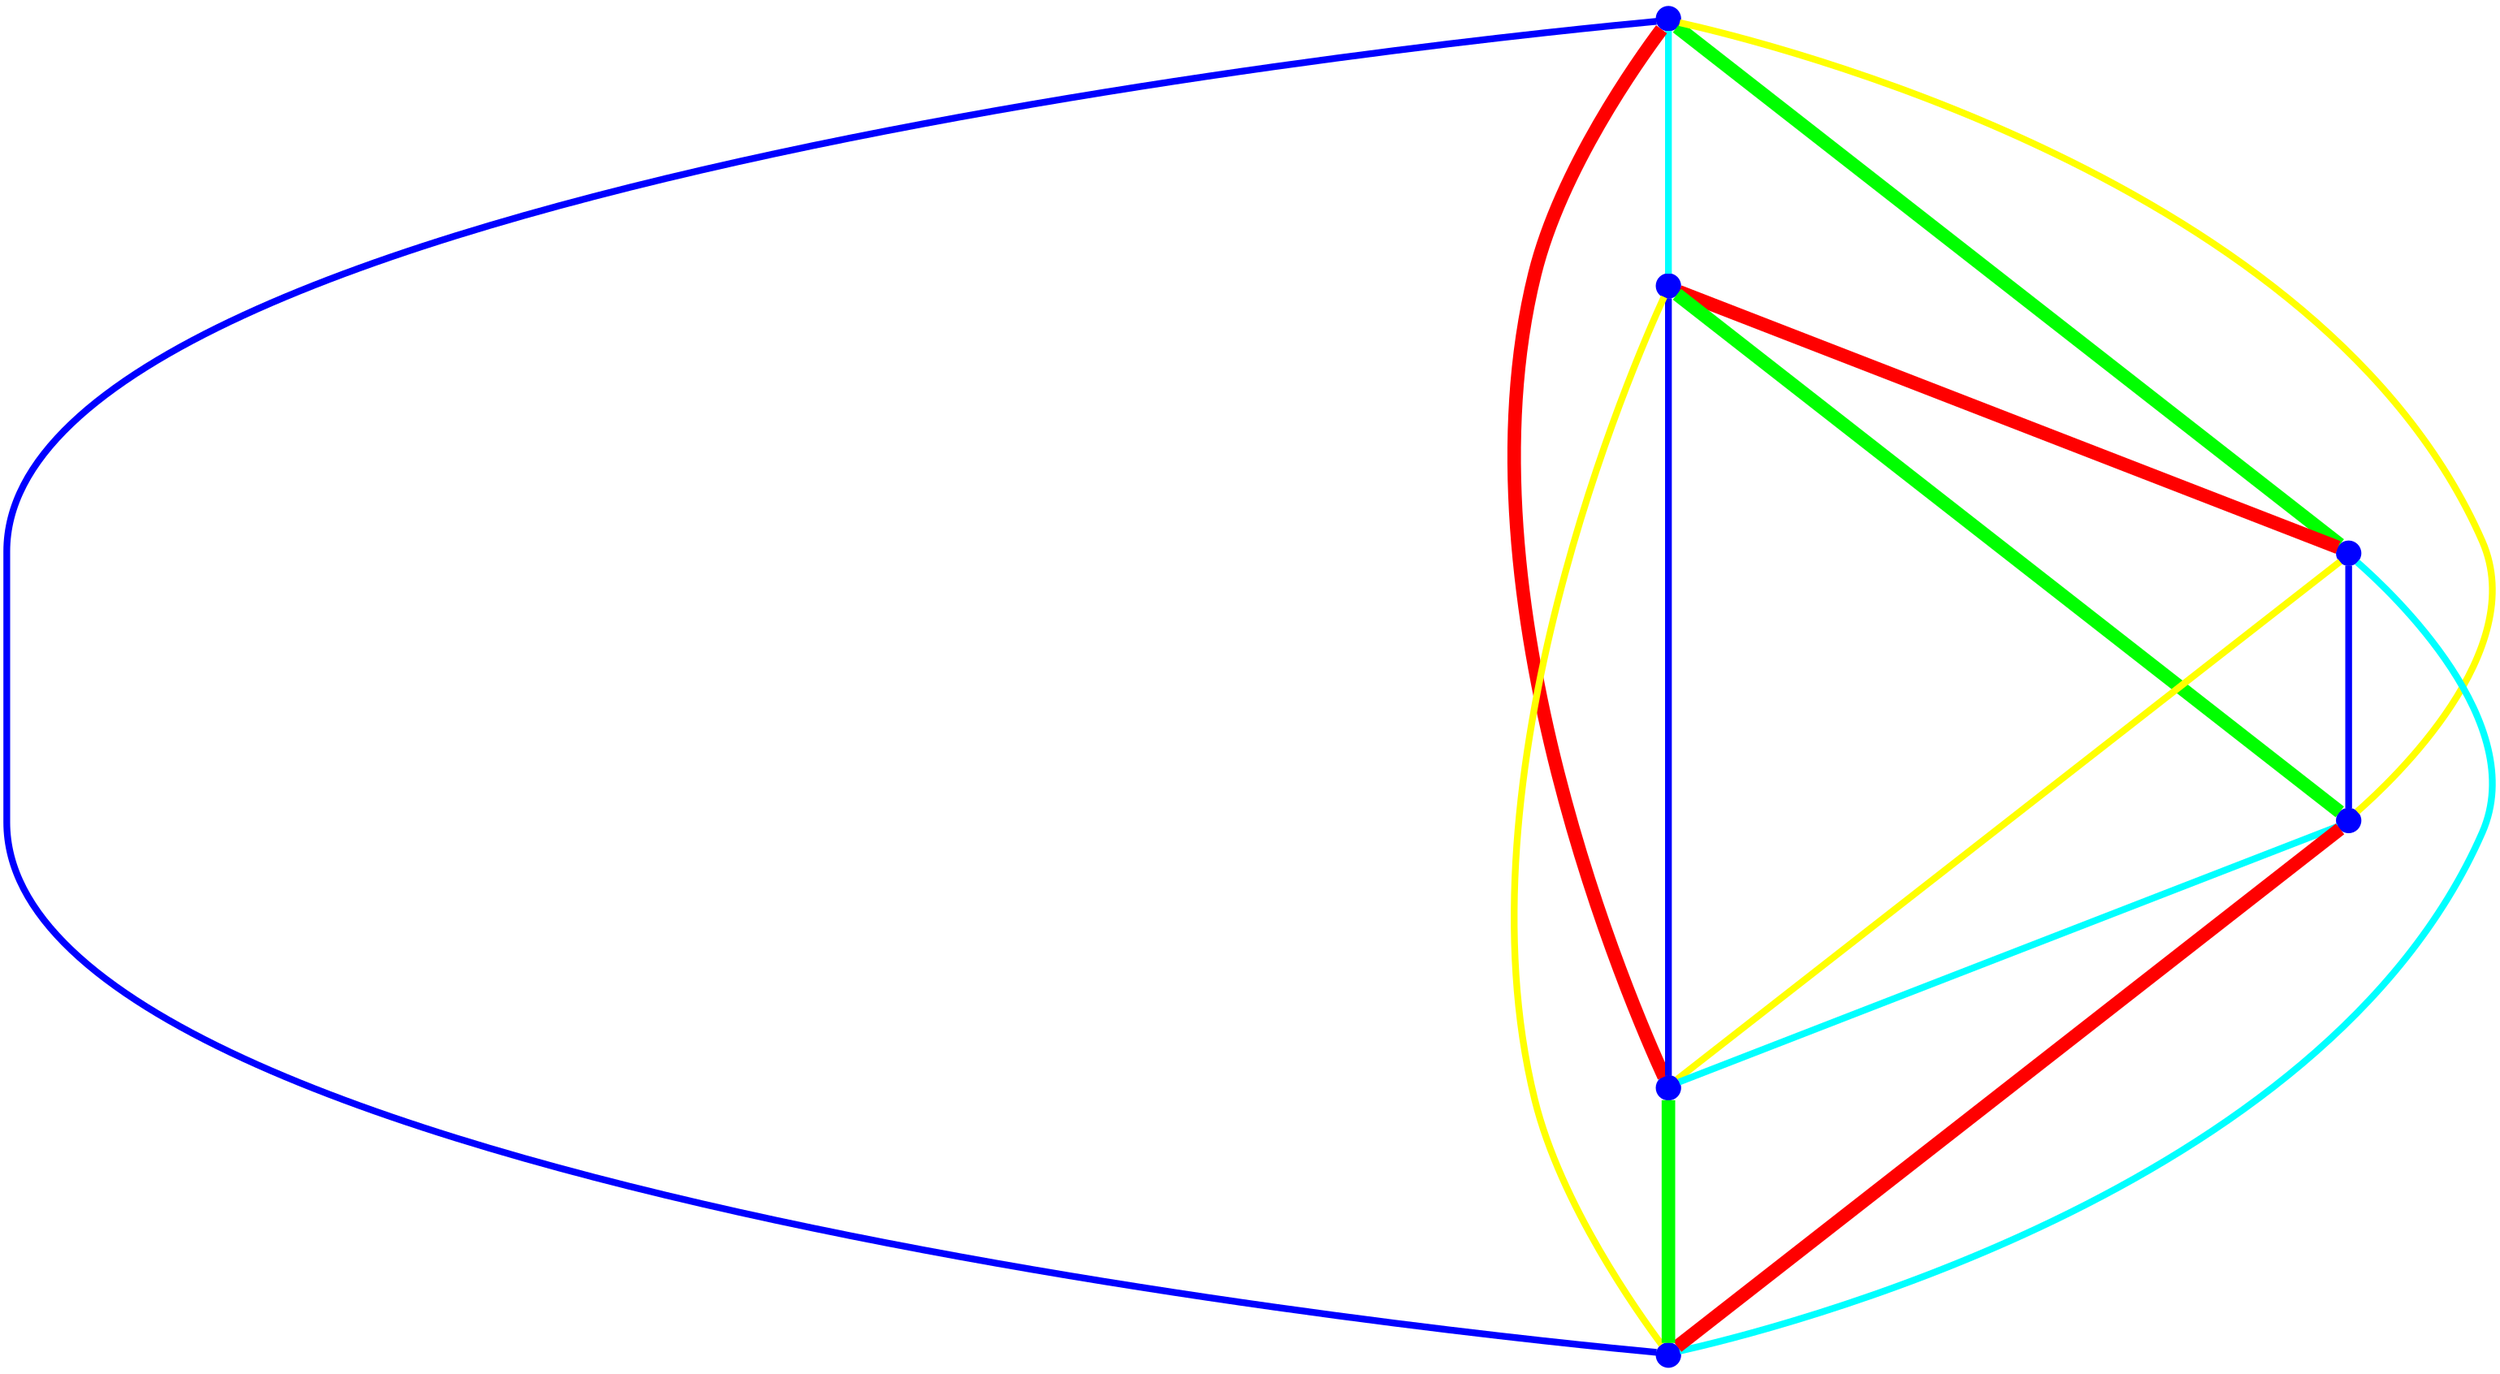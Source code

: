 graph {
ranksep=2
nodesep=2
node [label="" shape=circle style=filled fixedsize=true color=blue fillcolor=blue width=0.2];
"1" -- "2" [style="solid",penwidth="4",color="cyan"];
"1" -- "3" [style="solid",penwidth="8",color="green"];
"1" -- "4" [style="solid",penwidth="4",color="yellow"];
"1" -- "5" [style="solid",penwidth="8",color="red"];
"1" -- "6" [style="solid",penwidth="4",color="blue"];
"2" -- "3" [style="solid",penwidth="8",color="red"];
"2" -- "4" [style="solid",penwidth="8",color="green"];
"2" -- "5" [style="solid",penwidth="4",color="blue"];
"2" -- "6" [style="solid",penwidth="4",color="yellow"];
"3" -- "4" [style="solid",penwidth="4",color="blue"];
"3" -- "5" [style="solid",penwidth="4",color="yellow"];
"3" -- "6" [style="solid",penwidth="4",color="cyan"];
"4" -- "5" [style="solid",penwidth="4",color="cyan"];
"4" -- "6" [style="solid",penwidth="8",color="red"];
"5" -- "6" [style="solid",penwidth="8",color="green"];
}
